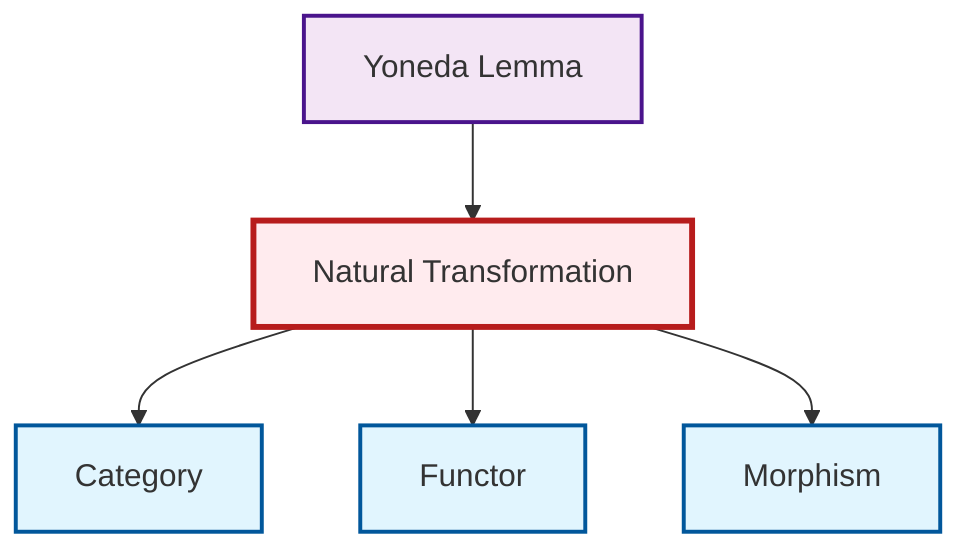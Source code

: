 graph TD
    classDef definition fill:#e1f5fe,stroke:#01579b,stroke-width:2px
    classDef theorem fill:#f3e5f5,stroke:#4a148c,stroke-width:2px
    classDef axiom fill:#fff3e0,stroke:#e65100,stroke-width:2px
    classDef example fill:#e8f5e9,stroke:#1b5e20,stroke-width:2px
    classDef current fill:#ffebee,stroke:#b71c1c,stroke-width:3px
    def-morphism["Morphism"]:::definition
    def-natural-transformation["Natural Transformation"]:::definition
    thm-yoneda["Yoneda Lemma"]:::theorem
    def-functor["Functor"]:::definition
    def-category["Category"]:::definition
    def-natural-transformation --> def-category
    thm-yoneda --> def-natural-transformation
    def-natural-transformation --> def-functor
    def-natural-transformation --> def-morphism
    class def-natural-transformation current